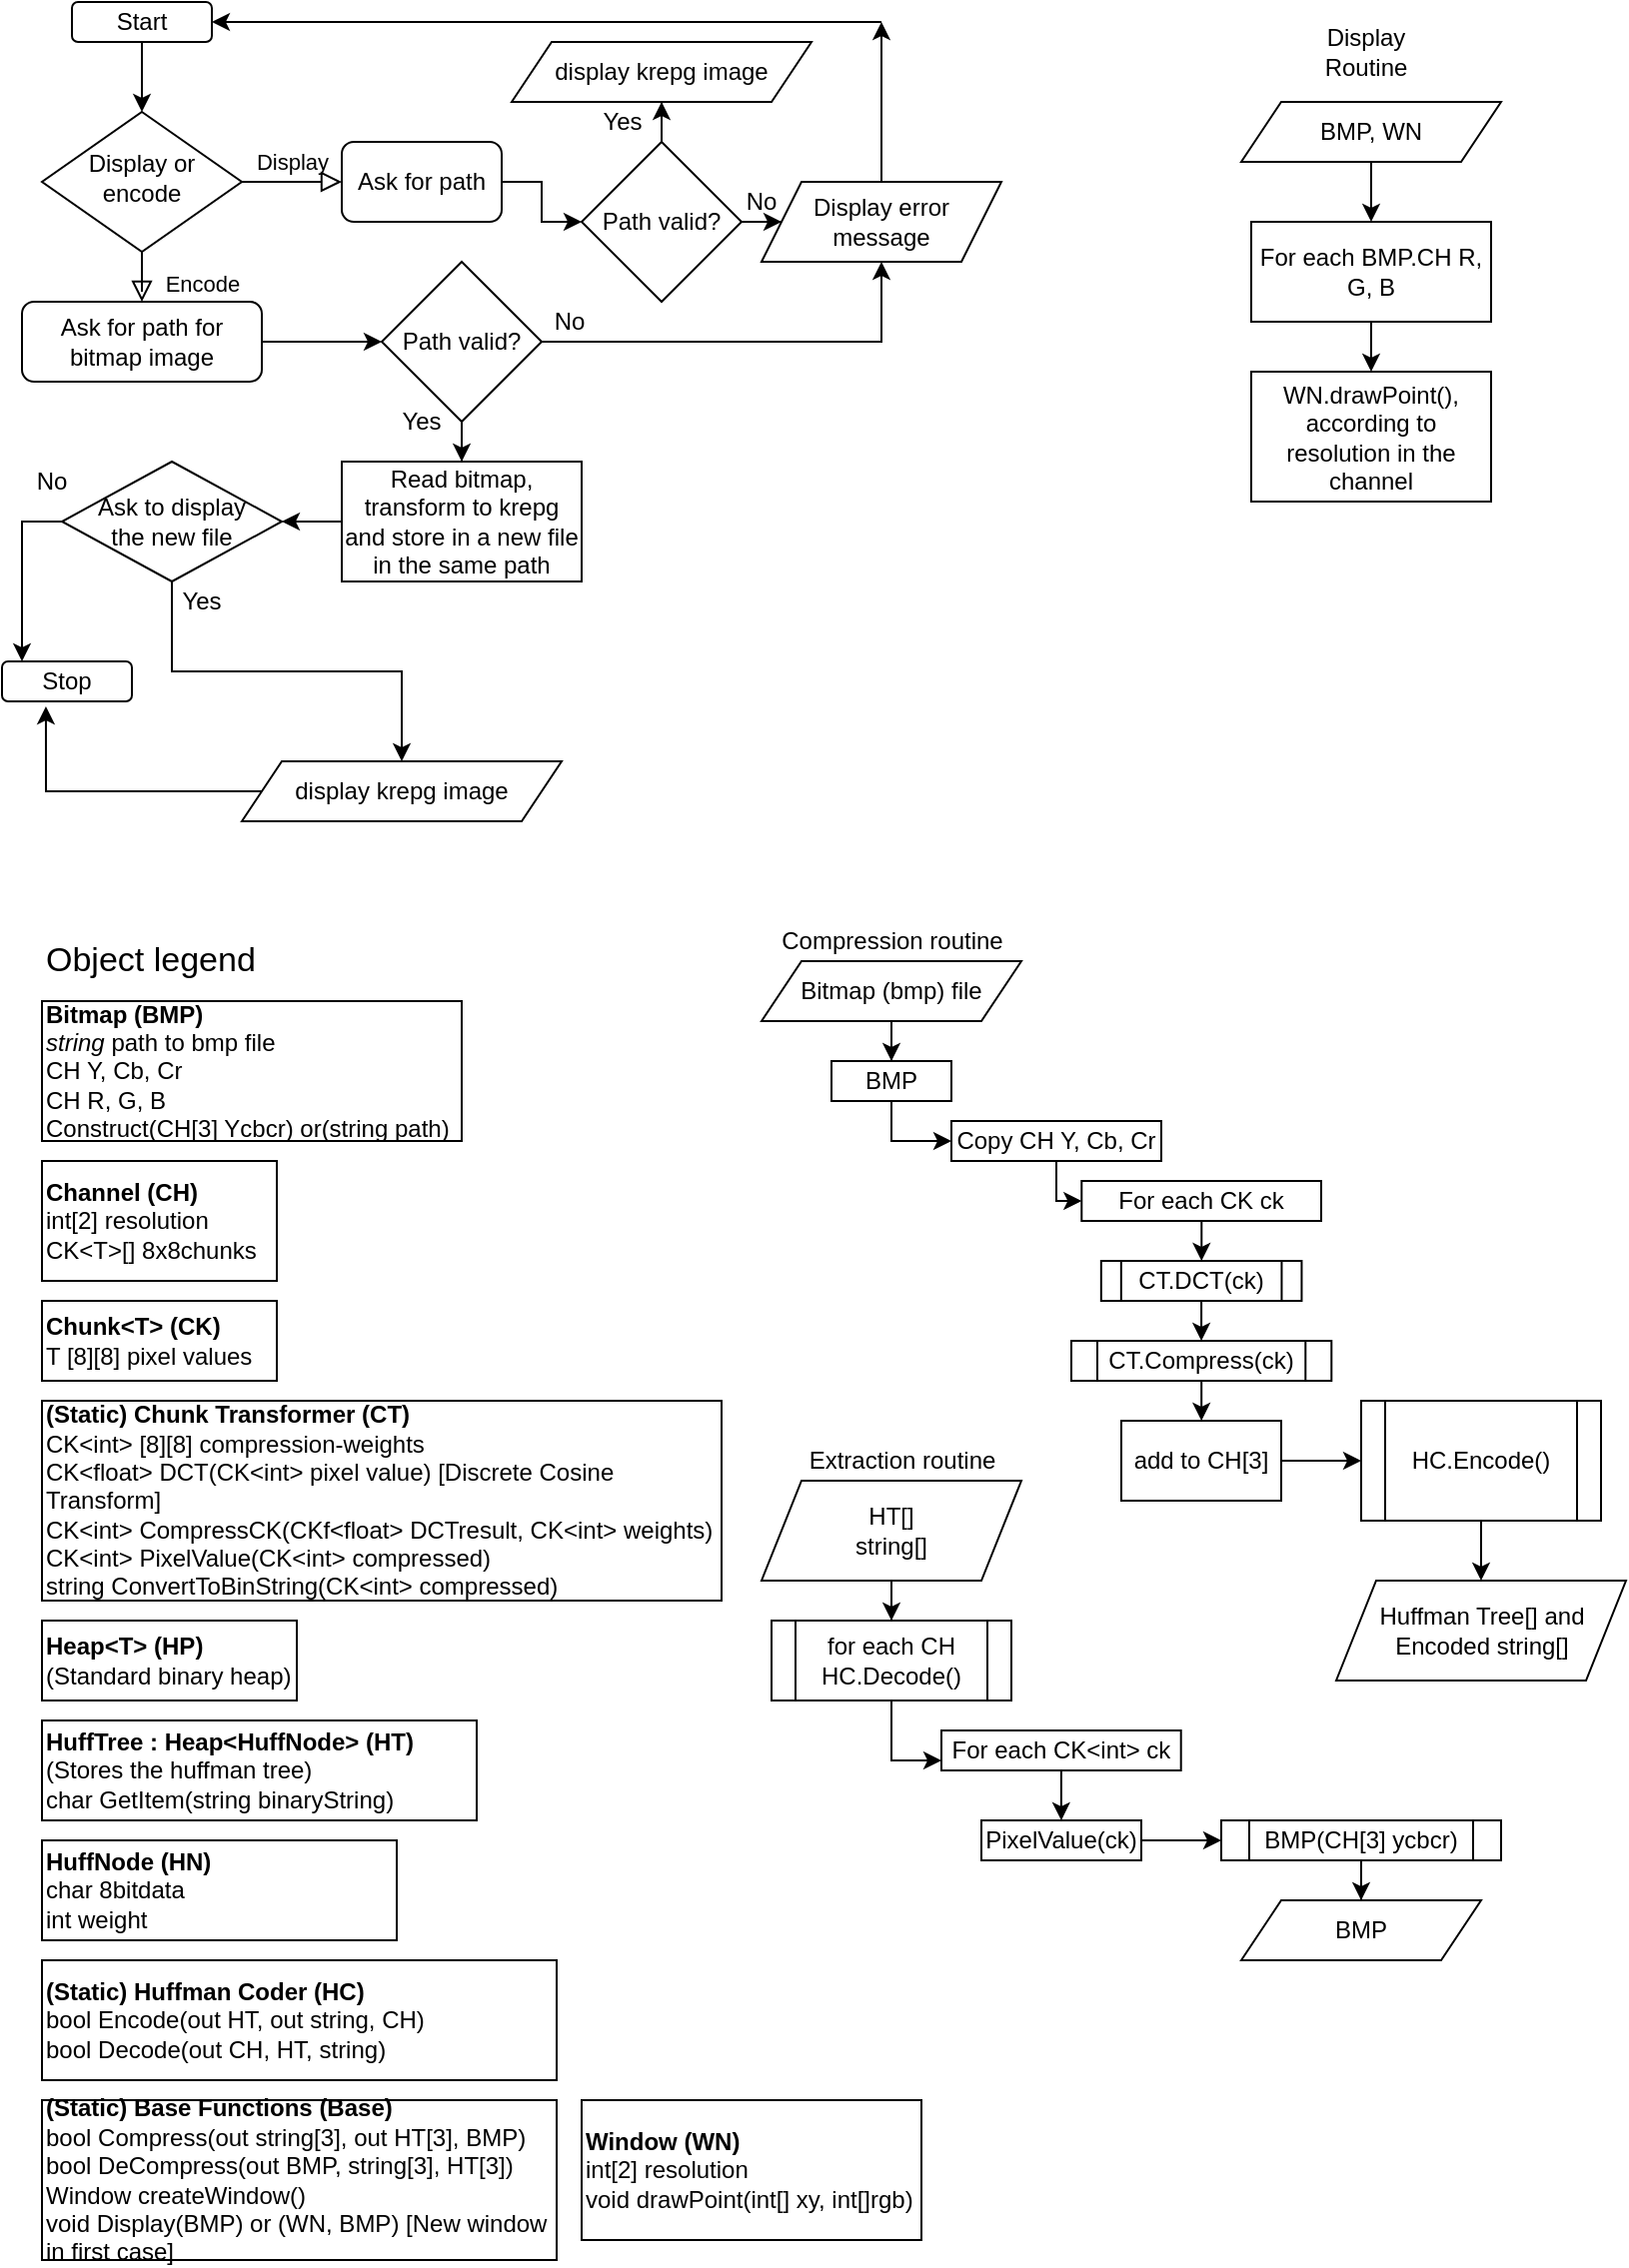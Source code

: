 <mxfile version="13.10.1" type="github">
  <diagram id="C5RBs43oDa-KdzZeNtuy" name="Page-1">
    <mxGraphModel dx="868" dy="492" grid="1" gridSize="10" guides="1" tooltips="1" connect="1" arrows="1" fold="1" page="1" pageScale="1" pageWidth="827" pageHeight="1169" math="0" shadow="0">
      <root>
        <mxCell id="WIyWlLk6GJQsqaUBKTNV-0" />
        <mxCell id="WIyWlLk6GJQsqaUBKTNV-1" parent="WIyWlLk6GJQsqaUBKTNV-0" />
        <mxCell id="pOTxZuNP5SSLo6OLIdKW-0" style="edgeStyle=orthogonalEdgeStyle;rounded=0;orthogonalLoop=1;jettySize=auto;html=1;exitX=0.5;exitY=1;exitDx=0;exitDy=0;entryX=0.5;entryY=0;entryDx=0;entryDy=0;" parent="WIyWlLk6GJQsqaUBKTNV-1" source="pOTxZuNP5SSLo6OLIdKW-1" target="pOTxZuNP5SSLo6OLIdKW-4" edge="1">
          <mxGeometry relative="1" as="geometry" />
        </mxCell>
        <mxCell id="pOTxZuNP5SSLo6OLIdKW-1" value="Start" style="rounded=1;whiteSpace=wrap;html=1;fontSize=12;glass=0;strokeWidth=1;shadow=0;" parent="WIyWlLk6GJQsqaUBKTNV-1" vertex="1">
          <mxGeometry x="45" y="30" width="70" height="20" as="geometry" />
        </mxCell>
        <mxCell id="pOTxZuNP5SSLo6OLIdKW-2" value="Encode" style="rounded=0;html=1;jettySize=auto;orthogonalLoop=1;fontSize=11;endArrow=block;endFill=0;endSize=8;strokeWidth=1;shadow=0;labelBackgroundColor=none;edgeStyle=orthogonalEdgeStyle;entryX=0.5;entryY=0;entryDx=0;entryDy=0;" parent="WIyWlLk6GJQsqaUBKTNV-1" source="pOTxZuNP5SSLo6OLIdKW-4" target="pOTxZuNP5SSLo6OLIdKW-16" edge="1">
          <mxGeometry x="0.667" y="30" relative="1" as="geometry">
            <mxPoint as="offset" />
            <mxPoint x="80" y="250" as="targetPoint" />
          </mxGeometry>
        </mxCell>
        <mxCell id="pOTxZuNP5SSLo6OLIdKW-3" value="Display" style="edgeStyle=orthogonalEdgeStyle;rounded=0;html=1;jettySize=auto;orthogonalLoop=1;fontSize=11;endArrow=block;endFill=0;endSize=8;strokeWidth=1;shadow=0;labelBackgroundColor=none;" parent="WIyWlLk6GJQsqaUBKTNV-1" source="pOTxZuNP5SSLo6OLIdKW-4" target="pOTxZuNP5SSLo6OLIdKW-6" edge="1">
          <mxGeometry y="10" relative="1" as="geometry">
            <mxPoint as="offset" />
          </mxGeometry>
        </mxCell>
        <mxCell id="pOTxZuNP5SSLo6OLIdKW-4" value="Display or encode" style="rhombus;whiteSpace=wrap;html=1;shadow=0;fontFamily=Helvetica;fontSize=12;align=center;strokeWidth=1;spacing=6;spacingTop=-4;" parent="WIyWlLk6GJQsqaUBKTNV-1" vertex="1">
          <mxGeometry x="30" y="85" width="100" height="70" as="geometry" />
        </mxCell>
        <mxCell id="pOTxZuNP5SSLo6OLIdKW-5" style="edgeStyle=orthogonalEdgeStyle;rounded=0;orthogonalLoop=1;jettySize=auto;html=1;exitX=1;exitY=0.5;exitDx=0;exitDy=0;entryX=0;entryY=0.5;entryDx=0;entryDy=0;" parent="WIyWlLk6GJQsqaUBKTNV-1" source="pOTxZuNP5SSLo6OLIdKW-6" target="pOTxZuNP5SSLo6OLIdKW-9" edge="1">
          <mxGeometry relative="1" as="geometry" />
        </mxCell>
        <mxCell id="pOTxZuNP5SSLo6OLIdKW-6" value="Ask for path" style="rounded=1;whiteSpace=wrap;html=1;fontSize=12;glass=0;strokeWidth=1;shadow=0;" parent="WIyWlLk6GJQsqaUBKTNV-1" vertex="1">
          <mxGeometry x="180" y="100" width="80" height="40" as="geometry" />
        </mxCell>
        <mxCell id="pOTxZuNP5SSLo6OLIdKW-7" value="" style="edgeStyle=orthogonalEdgeStyle;rounded=0;orthogonalLoop=1;jettySize=auto;html=1;" parent="WIyWlLk6GJQsqaUBKTNV-1" source="pOTxZuNP5SSLo6OLIdKW-9" target="pOTxZuNP5SSLo6OLIdKW-10" edge="1">
          <mxGeometry relative="1" as="geometry" />
        </mxCell>
        <mxCell id="pOTxZuNP5SSLo6OLIdKW-8" value="" style="edgeStyle=orthogonalEdgeStyle;rounded=0;orthogonalLoop=1;jettySize=auto;html=1;" parent="WIyWlLk6GJQsqaUBKTNV-1" source="pOTxZuNP5SSLo6OLIdKW-9" target="pOTxZuNP5SSLo6OLIdKW-13" edge="1">
          <mxGeometry relative="1" as="geometry" />
        </mxCell>
        <mxCell id="pOTxZuNP5SSLo6OLIdKW-9" value="Path valid?" style="rhombus;whiteSpace=wrap;html=1;" parent="WIyWlLk6GJQsqaUBKTNV-1" vertex="1">
          <mxGeometry x="300" y="100" width="80" height="80" as="geometry" />
        </mxCell>
        <mxCell id="pOTxZuNP5SSLo6OLIdKW-10" value="display krepg image&lt;br&gt;" style="shape=parallelogram;perimeter=parallelogramPerimeter;whiteSpace=wrap;html=1;fixedSize=1;" parent="WIyWlLk6GJQsqaUBKTNV-1" vertex="1">
          <mxGeometry x="265" y="50" width="150" height="30" as="geometry" />
        </mxCell>
        <mxCell id="pOTxZuNP5SSLo6OLIdKW-11" value="Yes&lt;br&gt;" style="text;html=1;align=center;verticalAlign=middle;resizable=0;points=[];autosize=1;" parent="WIyWlLk6GJQsqaUBKTNV-1" vertex="1">
          <mxGeometry x="300" y="80" width="40" height="20" as="geometry" />
        </mxCell>
        <mxCell id="pOTxZuNP5SSLo6OLIdKW-12" style="edgeStyle=orthogonalEdgeStyle;rounded=0;orthogonalLoop=1;jettySize=auto;html=1;" parent="WIyWlLk6GJQsqaUBKTNV-1" source="pOTxZuNP5SSLo6OLIdKW-13" edge="1">
          <mxGeometry relative="1" as="geometry">
            <mxPoint x="450" y="40" as="targetPoint" />
          </mxGeometry>
        </mxCell>
        <mxCell id="pOTxZuNP5SSLo6OLIdKW-13" value="Display error message" style="shape=parallelogram;perimeter=parallelogramPerimeter;whiteSpace=wrap;html=1;fixedSize=1;" parent="WIyWlLk6GJQsqaUBKTNV-1" vertex="1">
          <mxGeometry x="390" y="120" width="120" height="40" as="geometry" />
        </mxCell>
        <mxCell id="pOTxZuNP5SSLo6OLIdKW-14" value="" style="endArrow=classic;html=1;entryX=1;entryY=0.5;entryDx=0;entryDy=0;" parent="WIyWlLk6GJQsqaUBKTNV-1" target="pOTxZuNP5SSLo6OLIdKW-1" edge="1">
          <mxGeometry width="50" height="50" relative="1" as="geometry">
            <mxPoint x="450" y="40" as="sourcePoint" />
            <mxPoint x="430" y="110" as="targetPoint" />
          </mxGeometry>
        </mxCell>
        <mxCell id="pOTxZuNP5SSLo6OLIdKW-15" style="edgeStyle=orthogonalEdgeStyle;rounded=0;orthogonalLoop=1;jettySize=auto;html=1;entryX=0;entryY=0.5;entryDx=0;entryDy=0;" parent="WIyWlLk6GJQsqaUBKTNV-1" source="pOTxZuNP5SSLo6OLIdKW-16" target="pOTxZuNP5SSLo6OLIdKW-19" edge="1">
          <mxGeometry relative="1" as="geometry">
            <mxPoint x="180" y="280" as="targetPoint" />
          </mxGeometry>
        </mxCell>
        <mxCell id="pOTxZuNP5SSLo6OLIdKW-16" value="Ask for path for bitmap image" style="rounded=1;whiteSpace=wrap;html=1;" parent="WIyWlLk6GJQsqaUBKTNV-1" vertex="1">
          <mxGeometry x="20" y="180" width="120" height="40" as="geometry" />
        </mxCell>
        <mxCell id="pOTxZuNP5SSLo6OLIdKW-17" style="edgeStyle=orthogonalEdgeStyle;rounded=0;orthogonalLoop=1;jettySize=auto;html=1;entryX=0.5;entryY=1;entryDx=0;entryDy=0;" parent="WIyWlLk6GJQsqaUBKTNV-1" source="pOTxZuNP5SSLo6OLIdKW-19" target="pOTxZuNP5SSLo6OLIdKW-13" edge="1">
          <mxGeometry relative="1" as="geometry" />
        </mxCell>
        <mxCell id="pOTxZuNP5SSLo6OLIdKW-18" value="" style="edgeStyle=orthogonalEdgeStyle;rounded=0;orthogonalLoop=1;jettySize=auto;html=1;" parent="WIyWlLk6GJQsqaUBKTNV-1" source="pOTxZuNP5SSLo6OLIdKW-19" target="pOTxZuNP5SSLo6OLIdKW-33" edge="1">
          <mxGeometry relative="1" as="geometry" />
        </mxCell>
        <mxCell id="pOTxZuNP5SSLo6OLIdKW-19" value="Path valid?" style="rhombus;whiteSpace=wrap;html=1;" parent="WIyWlLk6GJQsqaUBKTNV-1" vertex="1">
          <mxGeometry x="200" y="160" width="80" height="80" as="geometry" />
        </mxCell>
        <mxCell id="pOTxZuNP5SSLo6OLIdKW-20" value="No" style="text;html=1;strokeColor=none;fillColor=none;align=center;verticalAlign=middle;whiteSpace=wrap;rounded=0;" parent="WIyWlLk6GJQsqaUBKTNV-1" vertex="1">
          <mxGeometry x="274" y="180" width="40" height="20" as="geometry" />
        </mxCell>
        <mxCell id="pOTxZuNP5SSLo6OLIdKW-32" style="edgeStyle=orthogonalEdgeStyle;rounded=0;orthogonalLoop=1;jettySize=auto;html=1;entryX=1;entryY=0.5;entryDx=0;entryDy=0;" parent="WIyWlLk6GJQsqaUBKTNV-1" source="pOTxZuNP5SSLo6OLIdKW-33" target="pOTxZuNP5SSLo6OLIdKW-36" edge="1">
          <mxGeometry relative="1" as="geometry" />
        </mxCell>
        <mxCell id="pOTxZuNP5SSLo6OLIdKW-33" value="Read bitmap, transform to krepg and store in a new file in the same path&lt;br&gt;" style="whiteSpace=wrap;html=1;" parent="WIyWlLk6GJQsqaUBKTNV-1" vertex="1">
          <mxGeometry x="180" y="260" width="120" height="60" as="geometry" />
        </mxCell>
        <mxCell id="pOTxZuNP5SSLo6OLIdKW-34" style="edgeStyle=orthogonalEdgeStyle;rounded=0;orthogonalLoop=1;jettySize=auto;html=1;" parent="WIyWlLk6GJQsqaUBKTNV-1" source="pOTxZuNP5SSLo6OLIdKW-36" edge="1">
          <mxGeometry relative="1" as="geometry">
            <mxPoint x="20" y="360" as="targetPoint" />
          </mxGeometry>
        </mxCell>
        <mxCell id="pOTxZuNP5SSLo6OLIdKW-35" style="edgeStyle=orthogonalEdgeStyle;rounded=0;orthogonalLoop=1;jettySize=auto;html=1;" parent="WIyWlLk6GJQsqaUBKTNV-1" source="pOTxZuNP5SSLo6OLIdKW-36" target="pOTxZuNP5SSLo6OLIdKW-40" edge="1">
          <mxGeometry relative="1" as="geometry" />
        </mxCell>
        <mxCell id="pOTxZuNP5SSLo6OLIdKW-36" value="Ask to display&lt;br&gt;the new file" style="rhombus;whiteSpace=wrap;html=1;" parent="WIyWlLk6GJQsqaUBKTNV-1" vertex="1">
          <mxGeometry x="40" y="260" width="110" height="60" as="geometry" />
        </mxCell>
        <mxCell id="pOTxZuNP5SSLo6OLIdKW-37" value="Stop&lt;br&gt;" style="rounded=1;whiteSpace=wrap;html=1;" parent="WIyWlLk6GJQsqaUBKTNV-1" vertex="1">
          <mxGeometry x="10" y="360" width="65" height="20" as="geometry" />
        </mxCell>
        <mxCell id="pOTxZuNP5SSLo6OLIdKW-38" value="No&lt;br&gt;" style="text;html=1;strokeColor=none;fillColor=none;align=center;verticalAlign=middle;whiteSpace=wrap;rounded=0;" parent="WIyWlLk6GJQsqaUBKTNV-1" vertex="1">
          <mxGeometry x="15" y="260" width="40" height="20" as="geometry" />
        </mxCell>
        <mxCell id="pOTxZuNP5SSLo6OLIdKW-39" style="edgeStyle=orthogonalEdgeStyle;rounded=0;orthogonalLoop=1;jettySize=auto;html=1;entryX=0.338;entryY=1.125;entryDx=0;entryDy=0;entryPerimeter=0;" parent="WIyWlLk6GJQsqaUBKTNV-1" source="pOTxZuNP5SSLo6OLIdKW-40" target="pOTxZuNP5SSLo6OLIdKW-37" edge="1">
          <mxGeometry relative="1" as="geometry" />
        </mxCell>
        <mxCell id="pOTxZuNP5SSLo6OLIdKW-40" value="&lt;span&gt;display krepg image&lt;/span&gt;" style="shape=parallelogram;perimeter=parallelogramPerimeter;whiteSpace=wrap;html=1;fixedSize=1;" parent="WIyWlLk6GJQsqaUBKTNV-1" vertex="1">
          <mxGeometry x="130" y="410" width="160" height="30" as="geometry" />
        </mxCell>
        <mxCell id="pOTxZuNP5SSLo6OLIdKW-41" value="Yes" style="text;html=1;strokeColor=none;fillColor=none;align=center;verticalAlign=middle;whiteSpace=wrap;rounded=0;" parent="WIyWlLk6GJQsqaUBKTNV-1" vertex="1">
          <mxGeometry x="200" y="230" width="40" height="20" as="geometry" />
        </mxCell>
        <mxCell id="pOTxZuNP5SSLo6OLIdKW-42" value="Yes" style="text;html=1;strokeColor=none;fillColor=none;align=center;verticalAlign=middle;whiteSpace=wrap;rounded=0;" parent="WIyWlLk6GJQsqaUBKTNV-1" vertex="1">
          <mxGeometry x="90" y="320" width="40" height="20" as="geometry" />
        </mxCell>
        <mxCell id="pOTxZuNP5SSLo6OLIdKW-43" value="No" style="text;html=1;strokeColor=none;fillColor=none;align=center;verticalAlign=middle;whiteSpace=wrap;rounded=0;" parent="WIyWlLk6GJQsqaUBKTNV-1" vertex="1">
          <mxGeometry x="370" y="120" width="40" height="20" as="geometry" />
        </mxCell>
        <mxCell id="pOTxZuNP5SSLo6OLIdKW-44" value="&lt;font style=&quot;font-size: 17px&quot;&gt;Object legend&lt;/font&gt;" style="text;html=1;strokeColor=none;fillColor=none;align=left;verticalAlign=middle;whiteSpace=wrap;rounded=0;" parent="WIyWlLk6GJQsqaUBKTNV-1" vertex="1">
          <mxGeometry x="30" y="500" width="200" height="20" as="geometry" />
        </mxCell>
        <mxCell id="pOTxZuNP5SSLo6OLIdKW-45" value="&lt;b&gt;Bitmap (BMP)&lt;/b&gt;&lt;br&gt;&lt;i&gt;string &lt;/i&gt;path to bmp file&lt;br&gt;CH Y, Cb, Cr&lt;br&gt;CH R, G, B&lt;br&gt;Construct(CH[3] Ycbcr) or(string path)" style="rounded=0;whiteSpace=wrap;html=1;align=left;" parent="WIyWlLk6GJQsqaUBKTNV-1" vertex="1">
          <mxGeometry x="30" y="530" width="210" height="70" as="geometry" />
        </mxCell>
        <mxCell id="pOTxZuNP5SSLo6OLIdKW-46" value="&lt;b&gt;Channel (CH)&lt;br&gt;&lt;/b&gt;int[2] resolution&lt;br&gt;CK&amp;lt;T&amp;gt;[] 8x8chunks" style="rounded=0;whiteSpace=wrap;html=1;align=left;" parent="WIyWlLk6GJQsqaUBKTNV-1" vertex="1">
          <mxGeometry x="30" y="610" width="117.5" height="60" as="geometry" />
        </mxCell>
        <mxCell id="pOTxZuNP5SSLo6OLIdKW-47" value="&lt;b&gt;Chunk&amp;lt;T&amp;gt; (CK)&lt;/b&gt;&lt;br&gt;T [8][8] pixel values" style="rounded=0;whiteSpace=wrap;html=1;align=left;" parent="WIyWlLk6GJQsqaUBKTNV-1" vertex="1">
          <mxGeometry x="30" y="680" width="117.5" height="40" as="geometry" />
        </mxCell>
        <mxCell id="pOTxZuNP5SSLo6OLIdKW-48" value="&lt;b&gt;(Static) Chunk Transformer (CT)&lt;/b&gt;&lt;br&gt;CK&amp;lt;int&amp;gt; [8][8] compression-weights&lt;br&gt;CK&amp;lt;float&amp;gt; DCT(CK&amp;lt;int&amp;gt; pixel value) [Discrete Cosine Transform]&lt;br&gt;CK&amp;lt;int&amp;gt; CompressCK(CKf&amp;lt;float&amp;gt; DCTresult, CK&amp;lt;int&amp;gt; weights)&lt;br&gt;CK&amp;lt;int&amp;gt; PixelValue(CK&amp;lt;int&amp;gt; compressed)&lt;br&gt;string ConvertToBinString(CK&amp;lt;int&amp;gt; compressed)&lt;br&gt;" style="rounded=0;whiteSpace=wrap;html=1;align=left;" parent="WIyWlLk6GJQsqaUBKTNV-1" vertex="1">
          <mxGeometry x="30" y="730" width="340" height="100" as="geometry" />
        </mxCell>
        <mxCell id="pOTxZuNP5SSLo6OLIdKW-49" value="&lt;b&gt;Heap&amp;lt;T&amp;gt; (HP)&lt;/b&gt;&lt;br&gt;(Standard binary heap)" style="rounded=0;whiteSpace=wrap;html=1;align=left;" parent="WIyWlLk6GJQsqaUBKTNV-1" vertex="1">
          <mxGeometry x="30" y="840" width="127.5" height="40" as="geometry" />
        </mxCell>
        <mxCell id="pOTxZuNP5SSLo6OLIdKW-50" value="&lt;b&gt;HuffTree : Heap&amp;lt;HuffNode&amp;gt; (HT)&lt;/b&gt;&lt;br&gt;(Stores the huffman tree)&lt;br&gt;char GetItem(string binaryString)" style="rounded=0;whiteSpace=wrap;html=1;align=left;" parent="WIyWlLk6GJQsqaUBKTNV-1" vertex="1">
          <mxGeometry x="30" y="890" width="217.5" height="50" as="geometry" />
        </mxCell>
        <mxCell id="pOTxZuNP5SSLo6OLIdKW-51" value="&lt;b&gt;HuffNode (HN)&lt;/b&gt;&lt;br&gt;char 8bitdata&lt;br&gt;int weight" style="rounded=0;whiteSpace=wrap;html=1;align=left;" parent="WIyWlLk6GJQsqaUBKTNV-1" vertex="1">
          <mxGeometry x="30" y="950" width="177.5" height="50" as="geometry" />
        </mxCell>
        <mxCell id="pOTxZuNP5SSLo6OLIdKW-52" value="&lt;b&gt;(Static) Huffman Coder (HC)&lt;/b&gt;&lt;br&gt;bool Encode(out HT, out string, CH)&lt;br&gt;bool Decode(out CH, HT, string)" style="rounded=0;whiteSpace=wrap;html=1;align=left;" parent="WIyWlLk6GJQsqaUBKTNV-1" vertex="1">
          <mxGeometry x="30" y="1010" width="257.5" height="60" as="geometry" />
        </mxCell>
        <mxCell id="pOTxZuNP5SSLo6OLIdKW-53" value="" style="edgeStyle=orthogonalEdgeStyle;rounded=0;orthogonalLoop=1;jettySize=auto;html=1;entryX=0.5;entryY=0;entryDx=0;entryDy=0;" parent="WIyWlLk6GJQsqaUBKTNV-1" source="pOTxZuNP5SSLo6OLIdKW-54" target="pOTxZuNP5SSLo6OLIdKW-56" edge="1">
          <mxGeometry relative="1" as="geometry">
            <mxPoint x="450" y="555" as="targetPoint" />
          </mxGeometry>
        </mxCell>
        <mxCell id="pOTxZuNP5SSLo6OLIdKW-54" value="Bitmap (bmp) file" style="shape=parallelogram;perimeter=parallelogramPerimeter;whiteSpace=wrap;html=1;fixedSize=1;size=20;" parent="WIyWlLk6GJQsqaUBKTNV-1" vertex="1">
          <mxGeometry x="390" y="510" width="130" height="30" as="geometry" />
        </mxCell>
        <mxCell id="pOTxZuNP5SSLo6OLIdKW-55" style="edgeStyle=orthogonalEdgeStyle;rounded=0;orthogonalLoop=1;jettySize=auto;html=1;entryX=0;entryY=0.5;entryDx=0;entryDy=0;" parent="WIyWlLk6GJQsqaUBKTNV-1" source="pOTxZuNP5SSLo6OLIdKW-56" target="pOTxZuNP5SSLo6OLIdKW-58" edge="1">
          <mxGeometry relative="1" as="geometry" />
        </mxCell>
        <mxCell id="pOTxZuNP5SSLo6OLIdKW-56" value="BMP" style="rounded=0;whiteSpace=wrap;html=1;" parent="WIyWlLk6GJQsqaUBKTNV-1" vertex="1">
          <mxGeometry x="425" y="560" width="60" height="20" as="geometry" />
        </mxCell>
        <mxCell id="pOTxZuNP5SSLo6OLIdKW-57" style="edgeStyle=orthogonalEdgeStyle;rounded=0;orthogonalLoop=1;jettySize=auto;html=1;entryX=0;entryY=0.5;entryDx=0;entryDy=0;" parent="WIyWlLk6GJQsqaUBKTNV-1" source="pOTxZuNP5SSLo6OLIdKW-58" target="pOTxZuNP5SSLo6OLIdKW-60" edge="1">
          <mxGeometry relative="1" as="geometry" />
        </mxCell>
        <mxCell id="pOTxZuNP5SSLo6OLIdKW-58" value="Copy CH Y, Cb, Cr" style="whiteSpace=wrap;html=1;rounded=0;" parent="WIyWlLk6GJQsqaUBKTNV-1" vertex="1">
          <mxGeometry x="485" y="590" width="105" height="20" as="geometry" />
        </mxCell>
        <mxCell id="pOTxZuNP5SSLo6OLIdKW-59" style="edgeStyle=orthogonalEdgeStyle;rounded=0;orthogonalLoop=1;jettySize=auto;html=1;entryX=0.5;entryY=0;entryDx=0;entryDy=0;" parent="WIyWlLk6GJQsqaUBKTNV-1" source="pOTxZuNP5SSLo6OLIdKW-60" target="pOTxZuNP5SSLo6OLIdKW-62" edge="1">
          <mxGeometry relative="1" as="geometry" />
        </mxCell>
        <mxCell id="pOTxZuNP5SSLo6OLIdKW-60" value="For each CK ck" style="whiteSpace=wrap;html=1;rounded=0;" parent="WIyWlLk6GJQsqaUBKTNV-1" vertex="1">
          <mxGeometry x="550.15" y="620" width="119.85" height="20" as="geometry" />
        </mxCell>
        <mxCell id="pOTxZuNP5SSLo6OLIdKW-61" style="edgeStyle=orthogonalEdgeStyle;rounded=0;orthogonalLoop=1;jettySize=auto;html=1;" parent="WIyWlLk6GJQsqaUBKTNV-1" source="pOTxZuNP5SSLo6OLIdKW-62" target="pOTxZuNP5SSLo6OLIdKW-64" edge="1">
          <mxGeometry relative="1" as="geometry" />
        </mxCell>
        <mxCell id="pOTxZuNP5SSLo6OLIdKW-62" value="CT.DCT(ck)" style="shape=process;whiteSpace=wrap;html=1;backgroundOutline=1;rounded=0;" parent="WIyWlLk6GJQsqaUBKTNV-1" vertex="1">
          <mxGeometry x="559.92" y="660" width="100.31" height="20" as="geometry" />
        </mxCell>
        <mxCell id="pOTxZuNP5SSLo6OLIdKW-63" style="edgeStyle=orthogonalEdgeStyle;rounded=0;orthogonalLoop=1;jettySize=auto;html=1;entryX=0.5;entryY=0;entryDx=0;entryDy=0;" parent="WIyWlLk6GJQsqaUBKTNV-1" source="pOTxZuNP5SSLo6OLIdKW-64" edge="1">
          <mxGeometry relative="1" as="geometry">
            <mxPoint x="610.075" y="740.0" as="targetPoint" />
          </mxGeometry>
        </mxCell>
        <mxCell id="pOTxZuNP5SSLo6OLIdKW-64" value="CT.Compress(ck)" style="shape=process;whiteSpace=wrap;html=1;backgroundOutline=1;rounded=0;" parent="WIyWlLk6GJQsqaUBKTNV-1" vertex="1">
          <mxGeometry x="545" y="700" width="130.15" height="20" as="geometry" />
        </mxCell>
        <mxCell id="pOTxZuNP5SSLo6OLIdKW-65" value="" style="edgeStyle=orthogonalEdgeStyle;rounded=0;orthogonalLoop=1;jettySize=auto;html=1;entryX=0;entryY=0.5;entryDx=0;entryDy=0;" parent="WIyWlLk6GJQsqaUBKTNV-1" source="pOTxZuNP5SSLo6OLIdKW-66" target="pOTxZuNP5SSLo6OLIdKW-68" edge="1">
          <mxGeometry relative="1" as="geometry">
            <mxPoint x="680" y="750" as="targetPoint" />
          </mxGeometry>
        </mxCell>
        <mxCell id="pOTxZuNP5SSLo6OLIdKW-66" value="add to CH[3]" style="rounded=0;whiteSpace=wrap;html=1;" parent="WIyWlLk6GJQsqaUBKTNV-1" vertex="1">
          <mxGeometry x="570" y="740" width="80" height="40" as="geometry" />
        </mxCell>
        <mxCell id="pOTxZuNP5SSLo6OLIdKW-67" value="" style="edgeStyle=orthogonalEdgeStyle;rounded=0;orthogonalLoop=1;jettySize=auto;html=1;" parent="WIyWlLk6GJQsqaUBKTNV-1" source="pOTxZuNP5SSLo6OLIdKW-68" target="pOTxZuNP5SSLo6OLIdKW-69" edge="1">
          <mxGeometry relative="1" as="geometry" />
        </mxCell>
        <mxCell id="pOTxZuNP5SSLo6OLIdKW-68" value="HC.Encode()" style="shape=process;whiteSpace=wrap;html=1;backgroundOutline=1;rounded=0;" parent="WIyWlLk6GJQsqaUBKTNV-1" vertex="1">
          <mxGeometry x="690" y="730" width="120" height="60" as="geometry" />
        </mxCell>
        <mxCell id="pOTxZuNP5SSLo6OLIdKW-69" value="Huffman Tree[] and&lt;br&gt;Encoded string[]" style="shape=parallelogram;perimeter=parallelogramPerimeter;whiteSpace=wrap;html=1;fixedSize=1;rounded=0;" parent="WIyWlLk6GJQsqaUBKTNV-1" vertex="1">
          <mxGeometry x="677.5" y="820" width="145" height="50" as="geometry" />
        </mxCell>
        <mxCell id="pOTxZuNP5SSLo6OLIdKW-70" value="&lt;b&gt;(Static) Base Functions (Base)&lt;br&gt;&lt;/b&gt;bool Compress(out string[3], out HT[3], BMP)&lt;br&gt;bool DeCompress(out BMP, string[3], HT[3])&lt;br&gt;Window createWindow()&lt;br&gt;void Display(BMP) or (WN, BMP) [New window in first case]" style="rounded=0;whiteSpace=wrap;html=1;align=left;" parent="WIyWlLk6GJQsqaUBKTNV-1" vertex="1">
          <mxGeometry x="30" y="1080" width="257.5" height="80" as="geometry" />
        </mxCell>
        <mxCell id="pOTxZuNP5SSLo6OLIdKW-71" style="edgeStyle=orthogonalEdgeStyle;rounded=0;orthogonalLoop=1;jettySize=auto;html=1;entryX=0.5;entryY=0;entryDx=0;entryDy=0;" parent="WIyWlLk6GJQsqaUBKTNV-1" source="pOTxZuNP5SSLo6OLIdKW-72" target="pOTxZuNP5SSLo6OLIdKW-80" edge="1">
          <mxGeometry relative="1" as="geometry" />
        </mxCell>
        <mxCell id="pOTxZuNP5SSLo6OLIdKW-72" value="HT[]&lt;br&gt;string[]" style="shape=parallelogram;perimeter=parallelogramPerimeter;whiteSpace=wrap;html=1;fixedSize=1;size=20;" parent="WIyWlLk6GJQsqaUBKTNV-1" vertex="1">
          <mxGeometry x="390" y="770" width="130" height="50" as="geometry" />
        </mxCell>
        <mxCell id="pOTxZuNP5SSLo6OLIdKW-73" style="edgeStyle=orthogonalEdgeStyle;rounded=0;orthogonalLoop=1;jettySize=auto;html=1;" parent="WIyWlLk6GJQsqaUBKTNV-1" source="pOTxZuNP5SSLo6OLIdKW-74" target="pOTxZuNP5SSLo6OLIdKW-78" edge="1">
          <mxGeometry relative="1" as="geometry" />
        </mxCell>
        <mxCell id="pOTxZuNP5SSLo6OLIdKW-74" value="For each CK&amp;lt;int&amp;gt; ck" style="whiteSpace=wrap;html=1;rounded=0;" parent="WIyWlLk6GJQsqaUBKTNV-1" vertex="1">
          <mxGeometry x="480" y="895" width="119.85" height="20" as="geometry" />
        </mxCell>
        <mxCell id="pOTxZuNP5SSLo6OLIdKW-75" style="edgeStyle=orthogonalEdgeStyle;rounded=0;orthogonalLoop=1;jettySize=auto;html=1;entryX=0.5;entryY=0;entryDx=0;entryDy=0;" parent="WIyWlLk6GJQsqaUBKTNV-1" source="pOTxZuNP5SSLo6OLIdKW-76" target="pOTxZuNP5SSLo6OLIdKW-81" edge="1">
          <mxGeometry relative="1" as="geometry" />
        </mxCell>
        <mxCell id="pOTxZuNP5SSLo6OLIdKW-76" value="BMP(CH[3] ycbcr)" style="shape=process;whiteSpace=wrap;html=1;backgroundOutline=1;rounded=0;" parent="WIyWlLk6GJQsqaUBKTNV-1" vertex="1">
          <mxGeometry x="620" y="940" width="140" height="20" as="geometry" />
        </mxCell>
        <mxCell id="pOTxZuNP5SSLo6OLIdKW-77" style="edgeStyle=orthogonalEdgeStyle;rounded=0;orthogonalLoop=1;jettySize=auto;html=1;entryX=0;entryY=0.5;entryDx=0;entryDy=0;" parent="WIyWlLk6GJQsqaUBKTNV-1" source="pOTxZuNP5SSLo6OLIdKW-78" target="pOTxZuNP5SSLo6OLIdKW-76" edge="1">
          <mxGeometry relative="1" as="geometry" />
        </mxCell>
        <mxCell id="pOTxZuNP5SSLo6OLIdKW-78" value="PixelValue(ck)" style="rounded=0;whiteSpace=wrap;html=1;" parent="WIyWlLk6GJQsqaUBKTNV-1" vertex="1">
          <mxGeometry x="500" y="940" width="80" height="20" as="geometry" />
        </mxCell>
        <mxCell id="pOTxZuNP5SSLo6OLIdKW-79" style="edgeStyle=orthogonalEdgeStyle;rounded=0;orthogonalLoop=1;jettySize=auto;html=1;entryX=0;entryY=0.75;entryDx=0;entryDy=0;" parent="WIyWlLk6GJQsqaUBKTNV-1" source="pOTxZuNP5SSLo6OLIdKW-80" target="pOTxZuNP5SSLo6OLIdKW-74" edge="1">
          <mxGeometry relative="1" as="geometry" />
        </mxCell>
        <mxCell id="pOTxZuNP5SSLo6OLIdKW-80" value="for each CH&lt;br&gt;HC.Decode()" style="shape=process;whiteSpace=wrap;html=1;backgroundOutline=1;rounded=0;" parent="WIyWlLk6GJQsqaUBKTNV-1" vertex="1">
          <mxGeometry x="395" y="840" width="120" height="40" as="geometry" />
        </mxCell>
        <mxCell id="pOTxZuNP5SSLo6OLIdKW-81" value="BMP" style="shape=parallelogram;perimeter=parallelogramPerimeter;whiteSpace=wrap;html=1;fixedSize=1;rounded=0;" parent="WIyWlLk6GJQsqaUBKTNV-1" vertex="1">
          <mxGeometry x="630" y="980" width="120" height="30" as="geometry" />
        </mxCell>
        <mxCell id="pOTxZuNP5SSLo6OLIdKW-82" value="Compression routine&lt;br&gt;" style="text;html=1;align=center;verticalAlign=middle;resizable=0;points=[];autosize=1;" parent="WIyWlLk6GJQsqaUBKTNV-1" vertex="1">
          <mxGeometry x="390" y="490" width="130" height="20" as="geometry" />
        </mxCell>
        <mxCell id="pOTxZuNP5SSLo6OLIdKW-83" value="Extraction routine" style="text;html=1;align=center;verticalAlign=middle;resizable=0;points=[];autosize=1;" parent="WIyWlLk6GJQsqaUBKTNV-1" vertex="1">
          <mxGeometry x="405" y="750" width="110" height="20" as="geometry" />
        </mxCell>
        <mxCell id="pOTxZuNP5SSLo6OLIdKW-84" value="" style="edgeStyle=orthogonalEdgeStyle;rounded=0;orthogonalLoop=1;jettySize=auto;html=1;" parent="WIyWlLk6GJQsqaUBKTNV-1" source="pOTxZuNP5SSLo6OLIdKW-85" target="pOTxZuNP5SSLo6OLIdKW-89" edge="1">
          <mxGeometry relative="1" as="geometry" />
        </mxCell>
        <mxCell id="pOTxZuNP5SSLo6OLIdKW-85" value="BMP, WN" style="shape=parallelogram;perimeter=parallelogramPerimeter;whiteSpace=wrap;html=1;fixedSize=1;size=20;" parent="WIyWlLk6GJQsqaUBKTNV-1" vertex="1">
          <mxGeometry x="630" y="80" width="130" height="30" as="geometry" />
        </mxCell>
        <mxCell id="pOTxZuNP5SSLo6OLIdKW-86" value="Display Routine" style="text;html=1;strokeColor=none;fillColor=none;align=center;verticalAlign=middle;whiteSpace=wrap;rounded=0;" parent="WIyWlLk6GJQsqaUBKTNV-1" vertex="1">
          <mxGeometry x="670" y="45" width="45" height="20" as="geometry" />
        </mxCell>
        <mxCell id="pOTxZuNP5SSLo6OLIdKW-87" value="&lt;b&gt;Window (WN)&lt;br&gt;&lt;/b&gt;int[2] resolution&lt;br&gt;void drawPoint(int[] xy, int[]rgb)" style="rounded=0;whiteSpace=wrap;html=1;align=left;" parent="WIyWlLk6GJQsqaUBKTNV-1" vertex="1">
          <mxGeometry x="300" y="1080" width="170" height="70" as="geometry" />
        </mxCell>
        <mxCell id="pOTxZuNP5SSLo6OLIdKW-88" value="" style="edgeStyle=orthogonalEdgeStyle;rounded=0;orthogonalLoop=1;jettySize=auto;html=1;" parent="WIyWlLk6GJQsqaUBKTNV-1" source="pOTxZuNP5SSLo6OLIdKW-89" target="pOTxZuNP5SSLo6OLIdKW-90" edge="1">
          <mxGeometry relative="1" as="geometry" />
        </mxCell>
        <mxCell id="pOTxZuNP5SSLo6OLIdKW-89" value="For each BMP.CH R, G, B" style="whiteSpace=wrap;html=1;" parent="WIyWlLk6GJQsqaUBKTNV-1" vertex="1">
          <mxGeometry x="635" y="140" width="120" height="50" as="geometry" />
        </mxCell>
        <mxCell id="pOTxZuNP5SSLo6OLIdKW-90" value="WN.drawPoint(), according to resolution in the channel" style="whiteSpace=wrap;html=1;" parent="WIyWlLk6GJQsqaUBKTNV-1" vertex="1">
          <mxGeometry x="635" y="215" width="120" height="65" as="geometry" />
        </mxCell>
      </root>
    </mxGraphModel>
  </diagram>
</mxfile>
